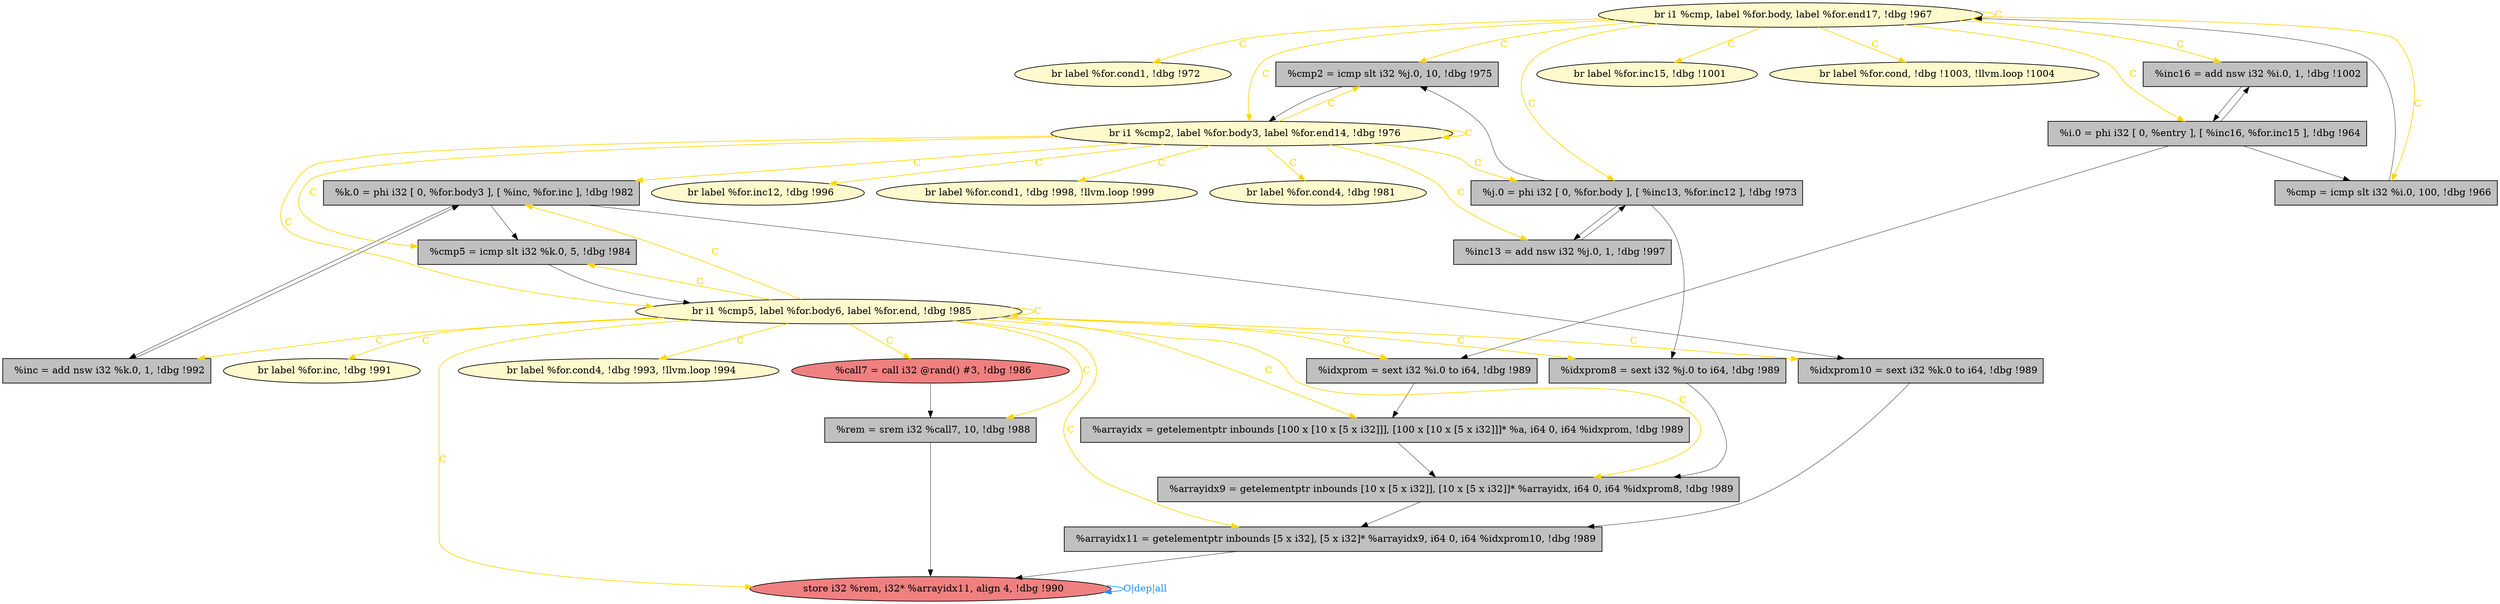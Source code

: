 
digraph G {


node281 [fillcolor=lemonchiffon,label="  br i1 %cmp, label %for.body, label %for.end17, !dbg !967",shape=ellipse,style=filled ]
node280 [fillcolor=grey,label="  %idxprom10 = sext i32 %k.0 to i64, !dbg !989",shape=rectangle,style=filled ]
node279 [fillcolor=lemonchiffon,label="  br label %for.cond4, !dbg !993, !llvm.loop !994",shape=ellipse,style=filled ]
node278 [fillcolor=lemonchiffon,label="  br label %for.cond1, !dbg !972",shape=ellipse,style=filled ]
node277 [fillcolor=lightcoral,label="  %call7 = call i32 @rand() #3, !dbg !986",shape=ellipse,style=filled ]
node276 [fillcolor=lemonchiffon,label="  br label %for.inc12, !dbg !996",shape=ellipse,style=filled ]
node275 [fillcolor=grey,label="  %arrayidx11 = getelementptr inbounds [5 x i32], [5 x i32]* %arrayidx9, i64 0, i64 %idxprom10, !dbg !989",shape=rectangle,style=filled ]
node273 [fillcolor=grey,label="  %rem = srem i32 %call7, 10, !dbg !988",shape=rectangle,style=filled ]
node272 [fillcolor=lemonchiffon,label="  br label %for.cond1, !dbg !998, !llvm.loop !999",shape=ellipse,style=filled ]
node271 [fillcolor=grey,label="  %k.0 = phi i32 [ 0, %for.body3 ], [ %inc, %for.inc ], !dbg !982",shape=rectangle,style=filled ]
node270 [fillcolor=grey,label="  %cmp2 = icmp slt i32 %j.0, 10, !dbg !975",shape=rectangle,style=filled ]
node269 [fillcolor=grey,label="  %idxprom = sext i32 %i.0 to i64, !dbg !989",shape=rectangle,style=filled ]
node257 [fillcolor=lemonchiffon,label="  br label %for.cond4, !dbg !981",shape=ellipse,style=filled ]
node255 [fillcolor=grey,label="  %inc16 = add nsw i32 %i.0, 1, !dbg !1002",shape=rectangle,style=filled ]
node254 [fillcolor=lemonchiffon,label="  br i1 %cmp5, label %for.body6, label %for.end, !dbg !985",shape=ellipse,style=filled ]
node259 [fillcolor=grey,label="  %cmp = icmp slt i32 %i.0, 100, !dbg !966",shape=rectangle,style=filled ]
node260 [fillcolor=lemonchiffon,label="  br label %for.inc15, !dbg !1001",shape=ellipse,style=filled ]
node256 [fillcolor=grey,label="  %cmp5 = icmp slt i32 %k.0, 5, !dbg !984",shape=rectangle,style=filled ]
node264 [fillcolor=grey,label="  %idxprom8 = sext i32 %j.0 to i64, !dbg !989",shape=rectangle,style=filled ]
node262 [fillcolor=lemonchiffon,label="  br label %for.cond, !dbg !1003, !llvm.loop !1004",shape=ellipse,style=filled ]
node265 [fillcolor=grey,label="  %arrayidx9 = getelementptr inbounds [10 x [5 x i32]], [10 x [5 x i32]]* %arrayidx, i64 0, i64 %idxprom8, !dbg !989",shape=rectangle,style=filled ]
node267 [fillcolor=lightcoral,label="  store i32 %rem, i32* %arrayidx11, align 4, !dbg !990",shape=ellipse,style=filled ]
node253 [fillcolor=grey,label="  %inc13 = add nsw i32 %j.0, 1, !dbg !997",shape=rectangle,style=filled ]
node261 [fillcolor=grey,label="  %i.0 = phi i32 [ 0, %entry ], [ %inc16, %for.inc15 ], !dbg !964",shape=rectangle,style=filled ]
node263 [fillcolor=grey,label="  %arrayidx = getelementptr inbounds [100 x [10 x [5 x i32]]], [100 x [10 x [5 x i32]]]* %a, i64 0, i64 %idxprom, !dbg !989",shape=rectangle,style=filled ]
node274 [fillcolor=grey,label="  %j.0 = phi i32 [ 0, %for.body ], [ %inc13, %for.inc12 ], !dbg !973",shape=rectangle,style=filled ]
node258 [fillcolor=lemonchiffon,label="  br i1 %cmp2, label %for.body3, label %for.end14, !dbg !976",shape=ellipse,style=filled ]
node266 [fillcolor=lemonchiffon,label="  br label %for.inc, !dbg !991",shape=ellipse,style=filled ]
node268 [fillcolor=grey,label="  %inc = add nsw i32 %k.0, 1, !dbg !992",shape=rectangle,style=filled ]

node254->node263 [style=solid,color=gold,label="C",penwidth=1.0,fontcolor=gold ]
node254->node277 [style=solid,color=gold,label="C",penwidth=1.0,fontcolor=gold ]
node281->node261 [style=solid,color=gold,label="C",penwidth=1.0,fontcolor=gold ]
node281->node278 [style=solid,color=gold,label="C",penwidth=1.0,fontcolor=gold ]
node261->node269 [style=solid,color=black,label="",penwidth=0.5,fontcolor=black ]
node281->node255 [style=solid,color=gold,label="C",penwidth=1.0,fontcolor=gold ]
node281->node258 [style=solid,color=gold,label="C",penwidth=1.0,fontcolor=gold ]
node274->node270 [style=solid,color=black,label="",penwidth=0.5,fontcolor=black ]
node258->node258 [style=solid,color=gold,label="C",penwidth=1.0,fontcolor=gold ]
node258->node270 [style=solid,color=gold,label="C",penwidth=1.0,fontcolor=gold ]
node271->node280 [style=solid,color=black,label="",penwidth=0.5,fontcolor=black ]
node254->node254 [style=solid,color=gold,label="C",penwidth=1.0,fontcolor=gold ]
node254->node269 [style=solid,color=gold,label="C",penwidth=1.0,fontcolor=gold ]
node263->node265 [style=solid,color=black,label="",penwidth=0.5,fontcolor=black ]
node256->node254 [style=solid,color=black,label="",penwidth=0.5,fontcolor=black ]
node258->node253 [style=solid,color=gold,label="C",penwidth=1.0,fontcolor=gold ]
node281->node270 [style=solid,color=gold,label="C",penwidth=1.0,fontcolor=gold ]
node281->node281 [style=solid,color=gold,label="C",penwidth=1.0,fontcolor=gold ]
node269->node263 [style=solid,color=black,label="",penwidth=0.5,fontcolor=black ]
node273->node267 [style=solid,color=black,label="",penwidth=0.5,fontcolor=black ]
node268->node271 [style=solid,color=black,label="",penwidth=0.5,fontcolor=black ]
node271->node268 [style=solid,color=black,label="",penwidth=0.5,fontcolor=black ]
node258->node274 [style=solid,color=gold,label="C",penwidth=1.0,fontcolor=gold ]
node281->node262 [style=solid,color=gold,label="C",penwidth=1.0,fontcolor=gold ]
node275->node267 [style=solid,color=black,label="",penwidth=0.5,fontcolor=black ]
node274->node264 [style=solid,color=black,label="",penwidth=0.5,fontcolor=black ]
node258->node256 [style=solid,color=gold,label="C",penwidth=1.0,fontcolor=gold ]
node254->node264 [style=solid,color=gold,label="C",penwidth=1.0,fontcolor=gold ]
node254->node280 [style=solid,color=gold,label="C",penwidth=1.0,fontcolor=gold ]
node254->node266 [style=solid,color=gold,label="C",penwidth=1.0,fontcolor=gold ]
node258->node271 [style=solid,color=gold,label="C",penwidth=1.0,fontcolor=gold ]
node258->node254 [style=solid,color=gold,label="C",penwidth=1.0,fontcolor=gold ]
node254->node265 [style=solid,color=gold,label="C",penwidth=1.0,fontcolor=gold ]
node254->node271 [style=solid,color=gold,label="C",penwidth=1.0,fontcolor=gold ]
node258->node272 [style=solid,color=gold,label="C",penwidth=1.0,fontcolor=gold ]
node254->node275 [style=solid,color=gold,label="C",penwidth=1.0,fontcolor=gold ]
node274->node253 [style=solid,color=black,label="",penwidth=0.5,fontcolor=black ]
node254->node273 [style=solid,color=gold,label="C",penwidth=1.0,fontcolor=gold ]
node258->node276 [style=solid,color=gold,label="C",penwidth=1.0,fontcolor=gold ]
node265->node275 [style=solid,color=black,label="",penwidth=0.5,fontcolor=black ]
node264->node265 [style=solid,color=black,label="",penwidth=0.5,fontcolor=black ]
node255->node261 [style=solid,color=black,label="",penwidth=0.5,fontcolor=black ]
node261->node255 [style=solid,color=black,label="",penwidth=0.5,fontcolor=black ]
node253->node274 [style=solid,color=black,label="",penwidth=0.5,fontcolor=black ]
node281->node274 [style=solid,color=gold,label="C",penwidth=1.0,fontcolor=gold ]
node281->node259 [style=solid,color=gold,label="C",penwidth=1.0,fontcolor=gold ]
node254->node279 [style=solid,color=gold,label="C",penwidth=1.0,fontcolor=gold ]
node259->node281 [style=solid,color=black,label="",penwidth=0.5,fontcolor=black ]
node254->node268 [style=solid,color=gold,label="C",penwidth=1.0,fontcolor=gold ]
node254->node267 [style=solid,color=gold,label="C",penwidth=1.0,fontcolor=gold ]
node258->node257 [style=solid,color=gold,label="C",penwidth=1.0,fontcolor=gold ]
node261->node259 [style=solid,color=black,label="",penwidth=0.5,fontcolor=black ]
node281->node260 [style=solid,color=gold,label="C",penwidth=1.0,fontcolor=gold ]
node277->node273 [style=solid,color=black,label="",penwidth=0.5,fontcolor=black ]
node270->node258 [style=solid,color=black,label="",penwidth=0.5,fontcolor=black ]
node280->node275 [style=solid,color=black,label="",penwidth=0.5,fontcolor=black ]
node271->node256 [style=solid,color=black,label="",penwidth=0.5,fontcolor=black ]
node267->node267 [style=solid,color=dodgerblue,label="O|dep|all",penwidth=1.0,fontcolor=dodgerblue ]
node254->node256 [style=solid,color=gold,label="C",penwidth=1.0,fontcolor=gold ]


}
